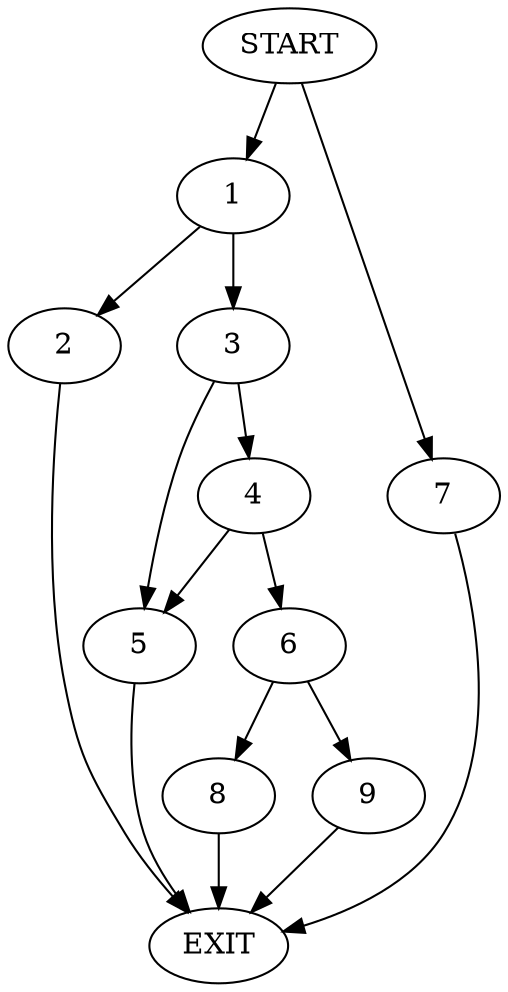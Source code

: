 digraph {
0 [label="START"]
10 [label="EXIT"]
0 -> 1
1 -> 2
1 -> 3
2 -> 10
3 -> 4
3 -> 5
4 -> 5
4 -> 6
5 -> 10
0 -> 7
7 -> 10
6 -> 8
6 -> 9
9 -> 10
8 -> 10
}
